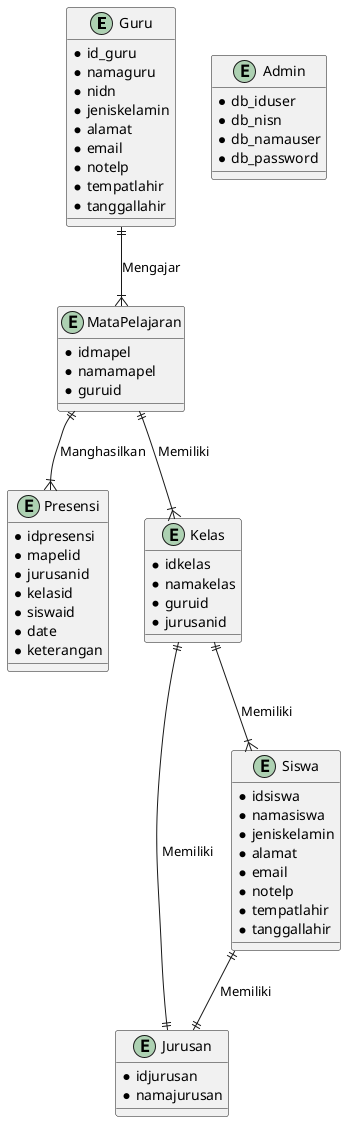 @startuml Entity Relationship Diagram SMKN3 BJM

Entity Guru {
  *id_guru
  *namaguru
  *nidn
  *jeniskelamin
  *alamat
  *email
  *notelp
  *tempatlahir
  *tanggallahir
}

Entity MataPelajaran {
  *idmapel
  *namamapel
  *guruid
}

Entity Presensi {
  *idpresensi
  *mapelid
  *jurusanid
  *kelasid
  *siswaid
  *date
  *keterangan
}

Entity Jurusan {
  *idjurusan
  *namajurusan
}

Entity Kelas {
  *idkelas
  *namakelas
  *guruid
  *jurusanid
}

Entity Siswa {
  *idsiswa
  *namasiswa
  *jeniskelamin
  *alamat
  *email
  *notelp
  *tempatlahir
  *tanggallahir
}

Entity Admin {
  *db_iduser
  *db_nisn
  *db_namauser
  *db_password
}

Guru ||--|{ MataPelajaran : Mengajar
MataPelajaran ||--|{ Presensi :Manghasilkan
MataPelajaran ||--|{ Kelas :Memiliki
Kelas ||--|{ Siswa :Memiliki
Kelas ||--|| Jurusan :Memiliki
Siswa ||--|| Jurusan :Memiliki

@enduml